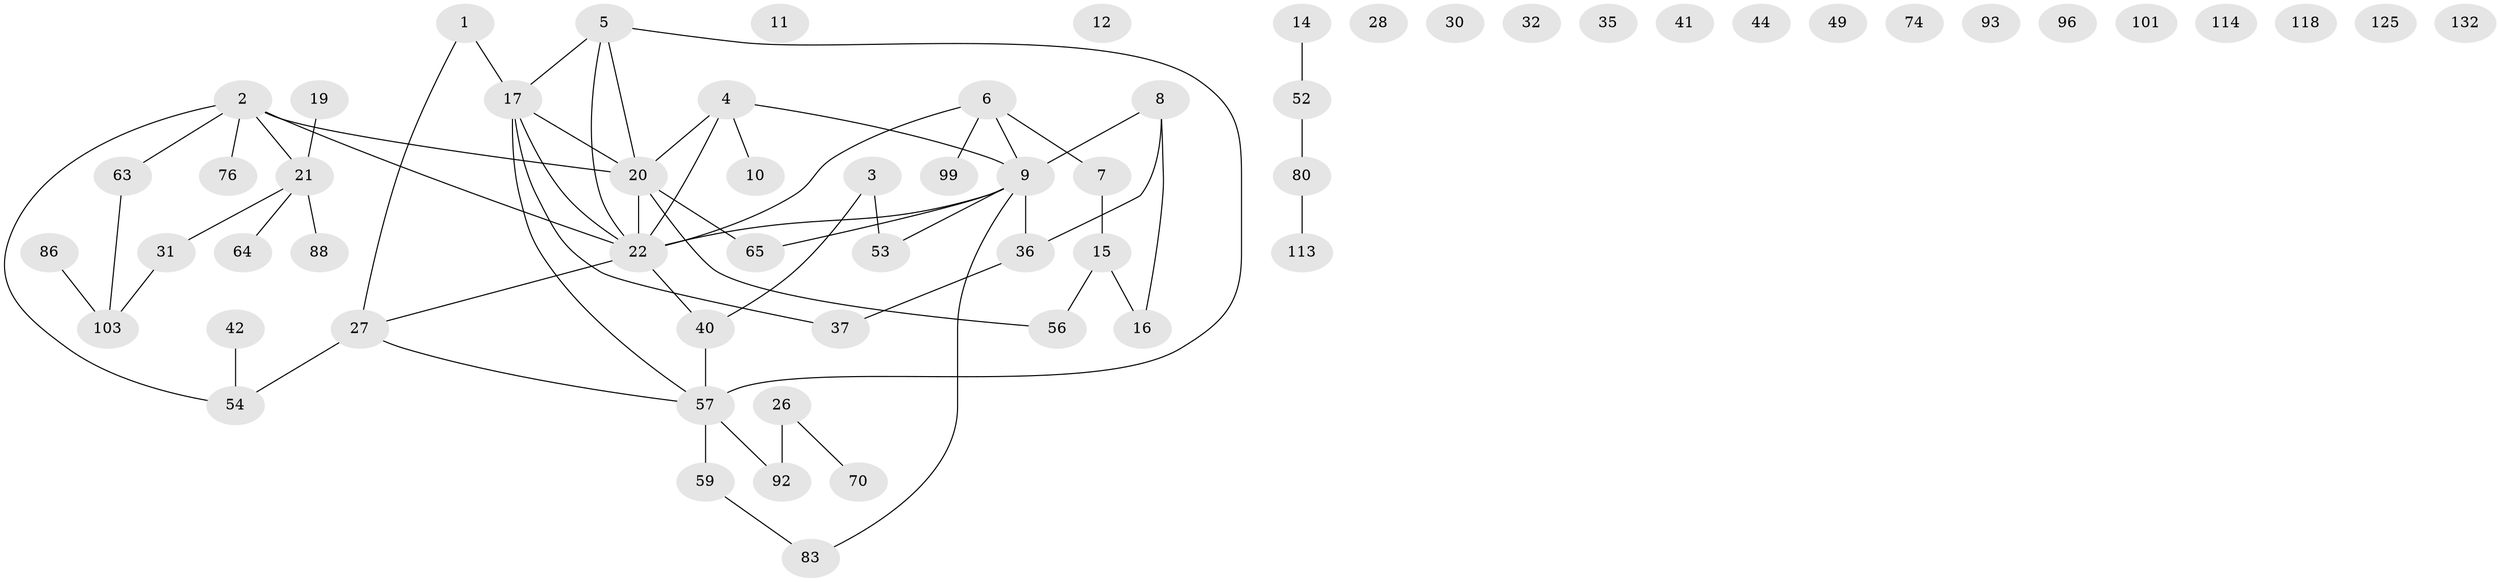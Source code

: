 // original degree distribution, {1: 0.21212121212121213, 2: 0.3333333333333333, 3: 0.22727272727272727, 0: 0.11363636363636363, 4: 0.07575757575757576, 7: 0.007575757575757576, 6: 0.007575757575757576, 5: 0.022727272727272728}
// Generated by graph-tools (version 1.1) at 2025/16/03/04/25 18:16:35]
// undirected, 61 vertices, 62 edges
graph export_dot {
graph [start="1"]
  node [color=gray90,style=filled];
  1 [super="+24"];
  2 [super="+85"];
  3 [super="+123"];
  4 [super="+87"];
  5 [super="+18"];
  6 [super="+38"];
  7 [super="+13"];
  8 [super="+45+77"];
  9 [super="+23+75"];
  10;
  11;
  12 [super="+124"];
  14 [super="+67"];
  15 [super="+58"];
  16 [super="+100+69"];
  17 [super="+115"];
  19;
  20 [super="+72+50+33"];
  21 [super="+39+47"];
  22 [super="+128+130+105+29+61+66"];
  26 [super="+51"];
  27 [super="+34+71"];
  28;
  30;
  31;
  32;
  35;
  36 [super="+90"];
  37 [super="+43"];
  40 [super="+97"];
  41;
  42 [super="+46+62"];
  44 [super="+73"];
  49;
  52 [super="+122+84"];
  53 [super="+95"];
  54 [super="+55"];
  56;
  57 [super="+78+68"];
  59 [super="+116+60"];
  63;
  64;
  65;
  70;
  74;
  76;
  80 [super="+82"];
  83;
  86;
  88;
  92 [super="+110"];
  93;
  96;
  99;
  101;
  103 [super="+106"];
  113 [super="+127"];
  114;
  118;
  125;
  132;
  1 -- 17;
  1 -- 27;
  2 -- 21;
  2 -- 20 [weight=2];
  2 -- 54;
  2 -- 22;
  2 -- 76;
  2 -- 63;
  3 -- 53;
  3 -- 40;
  4 -- 22;
  4 -- 20;
  4 -- 9;
  4 -- 10;
  5 -- 17;
  5 -- 57;
  5 -- 20;
  5 -- 22;
  6 -- 99;
  6 -- 7;
  6 -- 22;
  6 -- 9;
  7 -- 15;
  8 -- 36;
  8 -- 16;
  8 -- 9;
  9 -- 22;
  9 -- 83;
  9 -- 36;
  9 -- 53;
  9 -- 65;
  14 -- 52;
  15 -- 16;
  15 -- 56;
  17 -- 22;
  17 -- 20;
  17 -- 37;
  17 -- 57;
  19 -- 21;
  20 -- 65;
  20 -- 56;
  20 -- 22 [weight=2];
  21 -- 64;
  21 -- 88;
  21 -- 31;
  22 -- 40;
  22 -- 27;
  26 -- 92 [weight=2];
  26 -- 70;
  27 -- 57;
  27 -- 54;
  31 -- 103;
  36 -- 37;
  40 -- 57;
  42 -- 54;
  52 -- 80;
  57 -- 92;
  57 -- 59;
  59 -- 83;
  63 -- 103;
  80 -- 113;
  86 -- 103;
}
